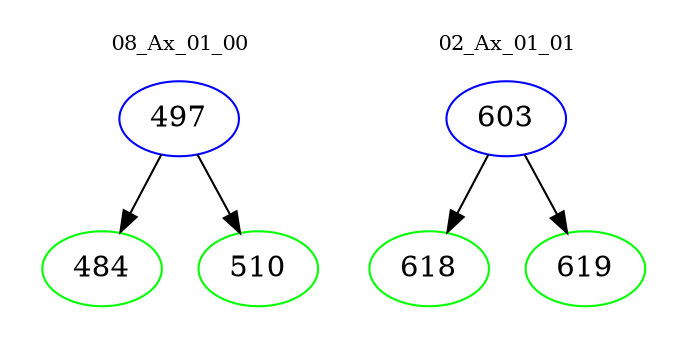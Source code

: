 digraph{
subgraph cluster_0 {
color = white
label = "08_Ax_01_00";
fontsize=10;
T0_497 [label="497", color="blue"]
T0_497 -> T0_484 [color="black"]
T0_484 [label="484", color="green"]
T0_497 -> T0_510 [color="black"]
T0_510 [label="510", color="green"]
}
subgraph cluster_1 {
color = white
label = "02_Ax_01_01";
fontsize=10;
T1_603 [label="603", color="blue"]
T1_603 -> T1_618 [color="black"]
T1_618 [label="618", color="green"]
T1_603 -> T1_619 [color="black"]
T1_619 [label="619", color="green"]
}
}
